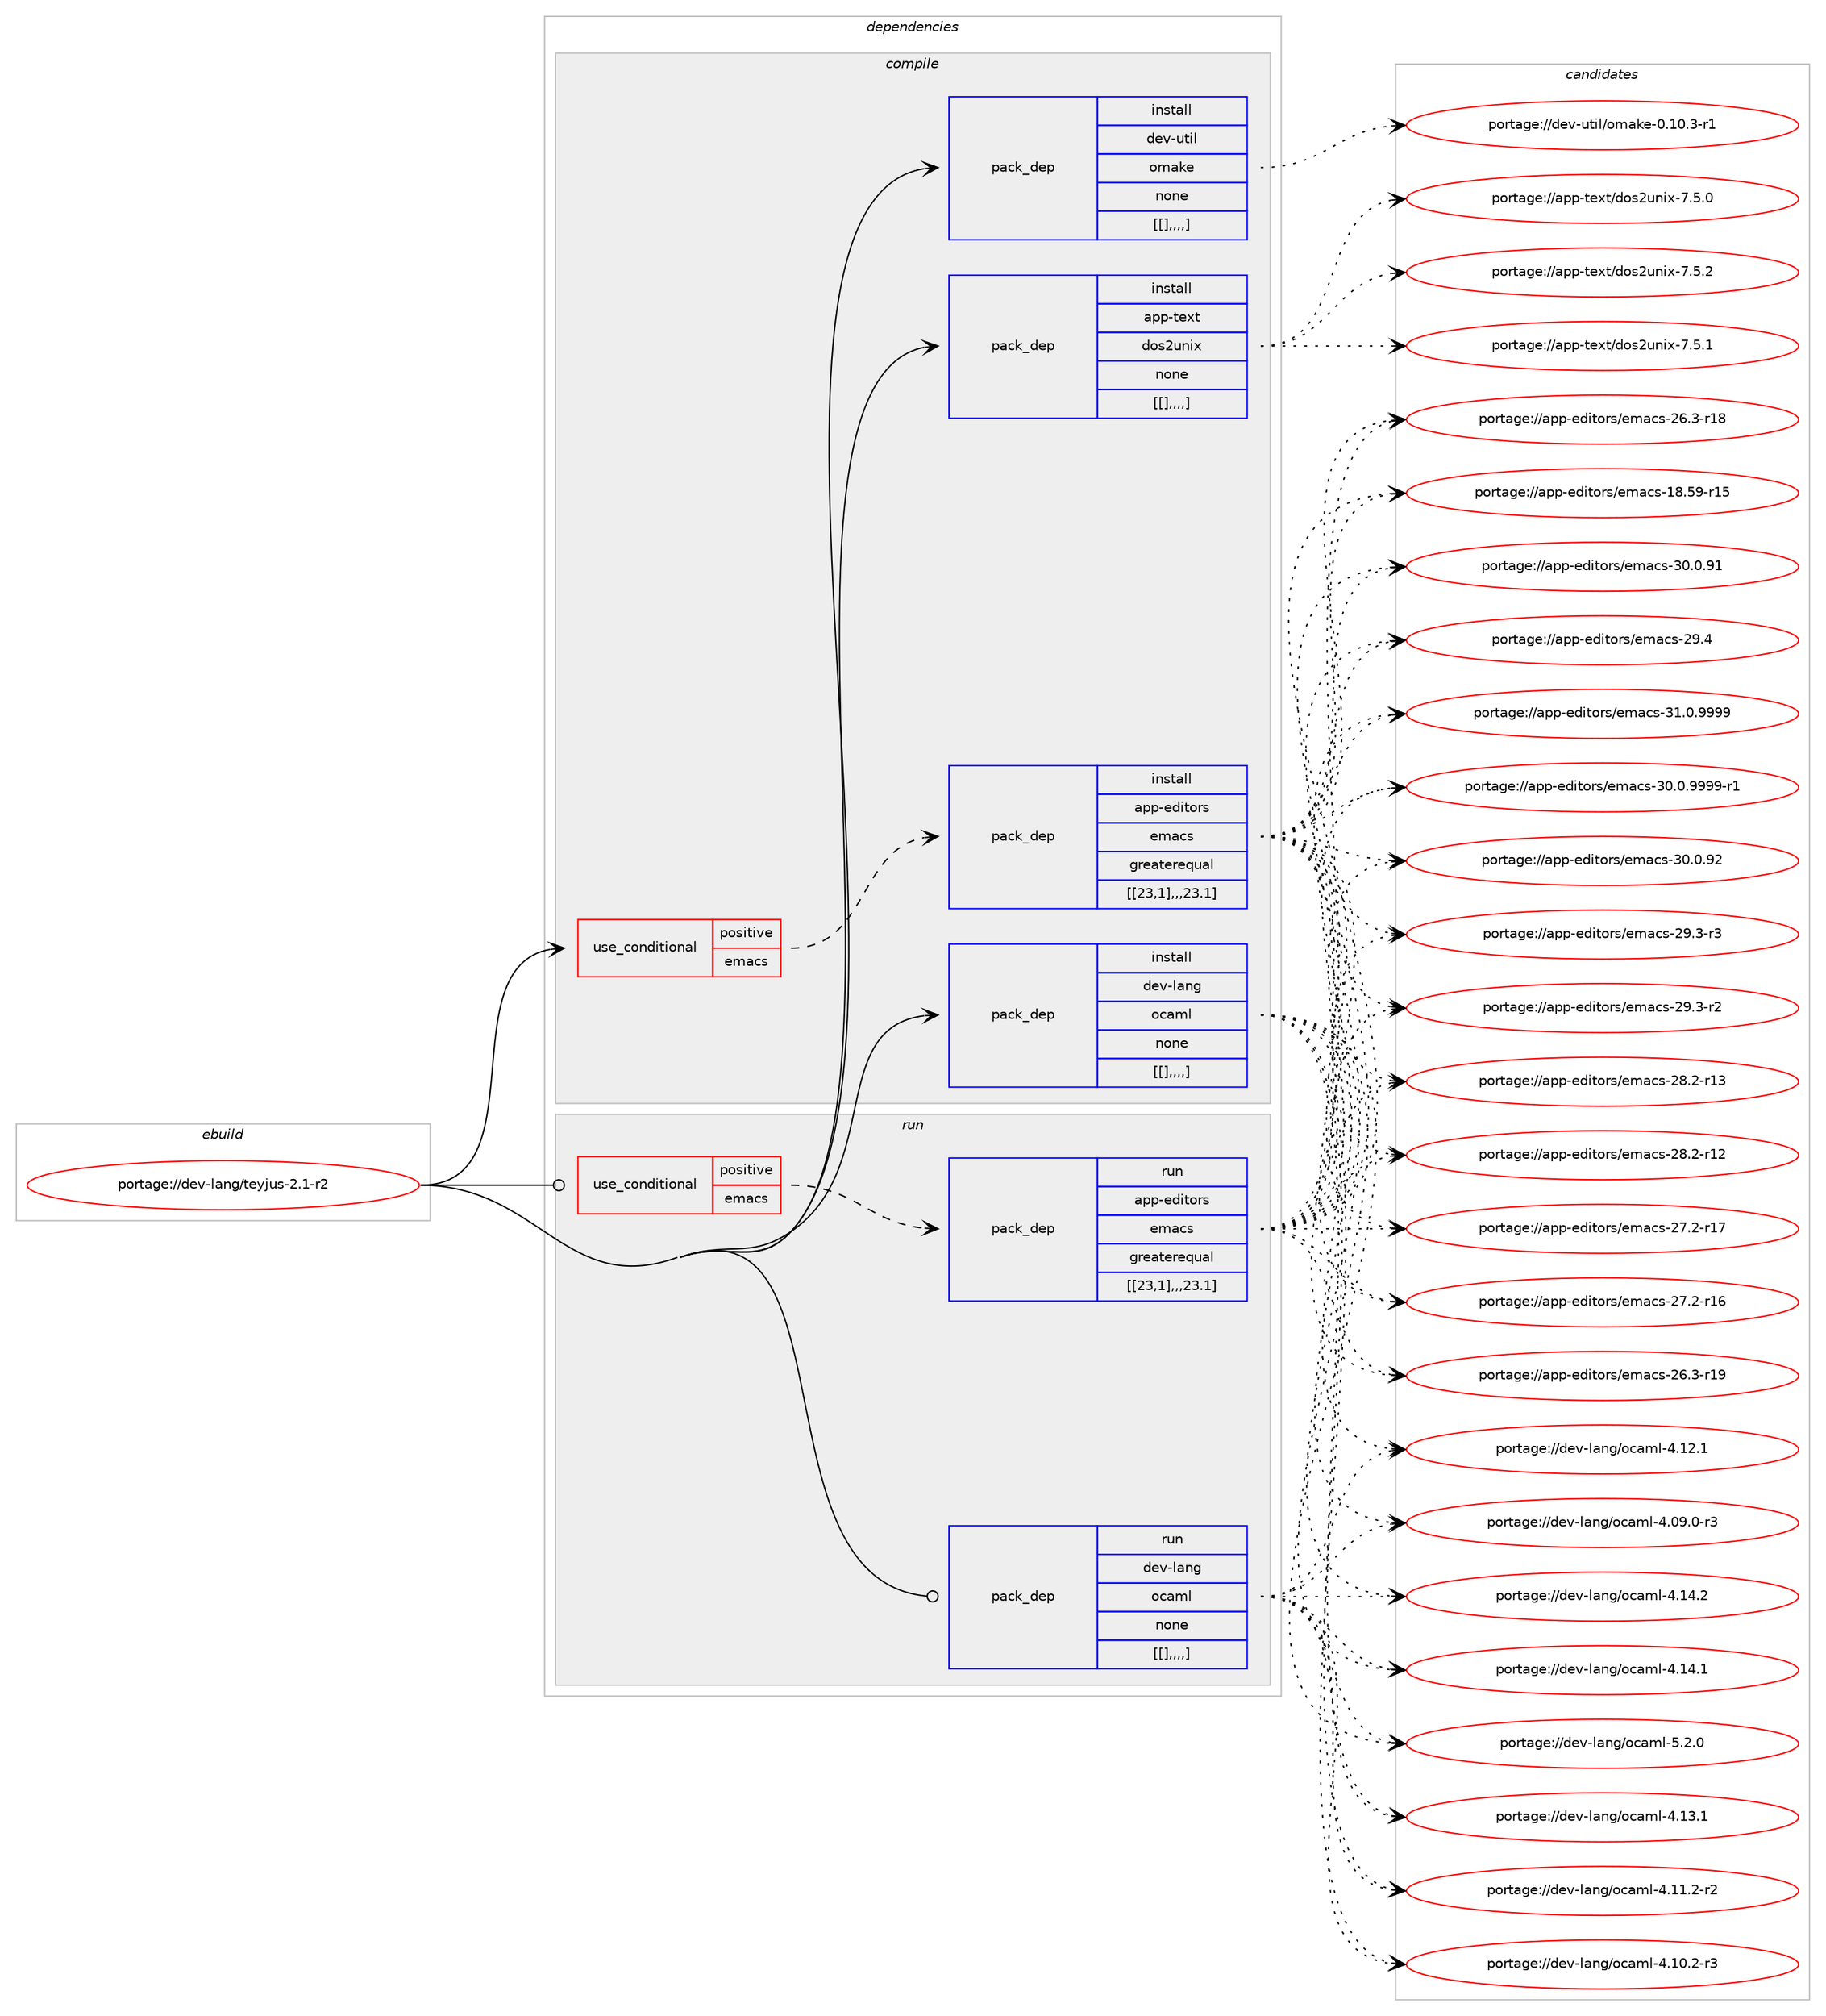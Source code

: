 digraph prolog {

# *************
# Graph options
# *************

newrank=true;
concentrate=true;
compound=true;
graph [rankdir=LR,fontname=Helvetica,fontsize=10,ranksep=1.5];#, ranksep=2.5, nodesep=0.2];
edge  [arrowhead=vee];
node  [fontname=Helvetica,fontsize=10];

# **********
# The ebuild
# **********

subgraph cluster_leftcol {
color=gray;
label=<<i>ebuild</i>>;
id [label="portage://dev-lang/teyjus-2.1-r2", color=red, width=4, href="../dev-lang/teyjus-2.1-r2.svg"];
}

# ****************
# The dependencies
# ****************

subgraph cluster_midcol {
color=gray;
label=<<i>dependencies</i>>;
subgraph cluster_compile {
fillcolor="#eeeeee";
style=filled;
label=<<i>compile</i>>;
subgraph cond25678 {
dependency105999 [label=<<TABLE BORDER="0" CELLBORDER="1" CELLSPACING="0" CELLPADDING="4"><TR><TD ROWSPAN="3" CELLPADDING="10">use_conditional</TD></TR><TR><TD>positive</TD></TR><TR><TD>emacs</TD></TR></TABLE>>, shape=none, color=red];
subgraph pack79160 {
dependency106005 [label=<<TABLE BORDER="0" CELLBORDER="1" CELLSPACING="0" CELLPADDING="4" WIDTH="220"><TR><TD ROWSPAN="6" CELLPADDING="30">pack_dep</TD></TR><TR><TD WIDTH="110">install</TD></TR><TR><TD>app-editors</TD></TR><TR><TD>emacs</TD></TR><TR><TD>greaterequal</TD></TR><TR><TD>[[23,1],,,23.1]</TD></TR></TABLE>>, shape=none, color=blue];
}
dependency105999:e -> dependency106005:w [weight=20,style="dashed",arrowhead="vee"];
}
id:e -> dependency105999:w [weight=20,style="solid",arrowhead="vee"];
subgraph pack79173 {
dependency106050 [label=<<TABLE BORDER="0" CELLBORDER="1" CELLSPACING="0" CELLPADDING="4" WIDTH="220"><TR><TD ROWSPAN="6" CELLPADDING="30">pack_dep</TD></TR><TR><TD WIDTH="110">install</TD></TR><TR><TD>app-text</TD></TR><TR><TD>dos2unix</TD></TR><TR><TD>none</TD></TR><TR><TD>[[],,,,]</TD></TR></TABLE>>, shape=none, color=blue];
}
id:e -> dependency106050:w [weight=20,style="solid",arrowhead="vee"];
subgraph pack79220 {
dependency106102 [label=<<TABLE BORDER="0" CELLBORDER="1" CELLSPACING="0" CELLPADDING="4" WIDTH="220"><TR><TD ROWSPAN="6" CELLPADDING="30">pack_dep</TD></TR><TR><TD WIDTH="110">install</TD></TR><TR><TD>dev-lang</TD></TR><TR><TD>ocaml</TD></TR><TR><TD>none</TD></TR><TR><TD>[[],,,,]</TD></TR></TABLE>>, shape=none, color=blue];
}
id:e -> dependency106102:w [weight=20,style="solid",arrowhead="vee"];
subgraph pack79229 {
dependency106110 [label=<<TABLE BORDER="0" CELLBORDER="1" CELLSPACING="0" CELLPADDING="4" WIDTH="220"><TR><TD ROWSPAN="6" CELLPADDING="30">pack_dep</TD></TR><TR><TD WIDTH="110">install</TD></TR><TR><TD>dev-util</TD></TR><TR><TD>omake</TD></TR><TR><TD>none</TD></TR><TR><TD>[[],,,,]</TD></TR></TABLE>>, shape=none, color=blue];
}
id:e -> dependency106110:w [weight=20,style="solid",arrowhead="vee"];
}
subgraph cluster_compileandrun {
fillcolor="#eeeeee";
style=filled;
label=<<i>compile and run</i>>;
}
subgraph cluster_run {
fillcolor="#eeeeee";
style=filled;
label=<<i>run</i>>;
subgraph cond25725 {
dependency106136 [label=<<TABLE BORDER="0" CELLBORDER="1" CELLSPACING="0" CELLPADDING="4"><TR><TD ROWSPAN="3" CELLPADDING="10">use_conditional</TD></TR><TR><TD>positive</TD></TR><TR><TD>emacs</TD></TR></TABLE>>, shape=none, color=red];
subgraph pack79247 {
dependency106184 [label=<<TABLE BORDER="0" CELLBORDER="1" CELLSPACING="0" CELLPADDING="4" WIDTH="220"><TR><TD ROWSPAN="6" CELLPADDING="30">pack_dep</TD></TR><TR><TD WIDTH="110">run</TD></TR><TR><TD>app-editors</TD></TR><TR><TD>emacs</TD></TR><TR><TD>greaterequal</TD></TR><TR><TD>[[23,1],,,23.1]</TD></TR></TABLE>>, shape=none, color=blue];
}
dependency106136:e -> dependency106184:w [weight=20,style="dashed",arrowhead="vee"];
}
id:e -> dependency106136:w [weight=20,style="solid",arrowhead="odot"];
subgraph pack79278 {
dependency106201 [label=<<TABLE BORDER="0" CELLBORDER="1" CELLSPACING="0" CELLPADDING="4" WIDTH="220"><TR><TD ROWSPAN="6" CELLPADDING="30">pack_dep</TD></TR><TR><TD WIDTH="110">run</TD></TR><TR><TD>dev-lang</TD></TR><TR><TD>ocaml</TD></TR><TR><TD>none</TD></TR><TR><TD>[[],,,,]</TD></TR></TABLE>>, shape=none, color=blue];
}
id:e -> dependency106201:w [weight=20,style="solid",arrowhead="odot"];
}
}

# **************
# The candidates
# **************

subgraph cluster_choices {
rank=same;
color=gray;
label=<<i>candidates</i>>;

subgraph choice78468 {
color=black;
nodesep=1;
choice971121124510110010511611111411547101109979911545514946484657575757 [label="portage://app-editors/emacs-31.0.9999", color=red, width=4,href="../app-editors/emacs-31.0.9999.svg"];
choice9711211245101100105116111114115471011099799115455148464846575757574511449 [label="portage://app-editors/emacs-30.0.9999-r1", color=red, width=4,href="../app-editors/emacs-30.0.9999-r1.svg"];
choice97112112451011001051161111141154710110997991154551484648465750 [label="portage://app-editors/emacs-30.0.92", color=red, width=4,href="../app-editors/emacs-30.0.92.svg"];
choice97112112451011001051161111141154710110997991154551484648465749 [label="portage://app-editors/emacs-30.0.91", color=red, width=4,href="../app-editors/emacs-30.0.91.svg"];
choice97112112451011001051161111141154710110997991154550574652 [label="portage://app-editors/emacs-29.4", color=red, width=4,href="../app-editors/emacs-29.4.svg"];
choice971121124510110010511611111411547101109979911545505746514511451 [label="portage://app-editors/emacs-29.3-r3", color=red, width=4,href="../app-editors/emacs-29.3-r3.svg"];
choice971121124510110010511611111411547101109979911545505746514511450 [label="portage://app-editors/emacs-29.3-r2", color=red, width=4,href="../app-editors/emacs-29.3-r2.svg"];
choice97112112451011001051161111141154710110997991154550564650451144951 [label="portage://app-editors/emacs-28.2-r13", color=red, width=4,href="../app-editors/emacs-28.2-r13.svg"];
choice97112112451011001051161111141154710110997991154550564650451144950 [label="portage://app-editors/emacs-28.2-r12", color=red, width=4,href="../app-editors/emacs-28.2-r12.svg"];
choice97112112451011001051161111141154710110997991154550554650451144955 [label="portage://app-editors/emacs-27.2-r17", color=red, width=4,href="../app-editors/emacs-27.2-r17.svg"];
choice97112112451011001051161111141154710110997991154550554650451144954 [label="portage://app-editors/emacs-27.2-r16", color=red, width=4,href="../app-editors/emacs-27.2-r16.svg"];
choice97112112451011001051161111141154710110997991154550544651451144957 [label="portage://app-editors/emacs-26.3-r19", color=red, width=4,href="../app-editors/emacs-26.3-r19.svg"];
choice97112112451011001051161111141154710110997991154550544651451144956 [label="portage://app-editors/emacs-26.3-r18", color=red, width=4,href="../app-editors/emacs-26.3-r18.svg"];
choice9711211245101100105116111114115471011099799115454956465357451144953 [label="portage://app-editors/emacs-18.59-r15", color=red, width=4,href="../app-editors/emacs-18.59-r15.svg"];
dependency106005:e -> choice971121124510110010511611111411547101109979911545514946484657575757:w [style=dotted,weight="100"];
dependency106005:e -> choice9711211245101100105116111114115471011099799115455148464846575757574511449:w [style=dotted,weight="100"];
dependency106005:e -> choice97112112451011001051161111141154710110997991154551484648465750:w [style=dotted,weight="100"];
dependency106005:e -> choice97112112451011001051161111141154710110997991154551484648465749:w [style=dotted,weight="100"];
dependency106005:e -> choice97112112451011001051161111141154710110997991154550574652:w [style=dotted,weight="100"];
dependency106005:e -> choice971121124510110010511611111411547101109979911545505746514511451:w [style=dotted,weight="100"];
dependency106005:e -> choice971121124510110010511611111411547101109979911545505746514511450:w [style=dotted,weight="100"];
dependency106005:e -> choice97112112451011001051161111141154710110997991154550564650451144951:w [style=dotted,weight="100"];
dependency106005:e -> choice97112112451011001051161111141154710110997991154550564650451144950:w [style=dotted,weight="100"];
dependency106005:e -> choice97112112451011001051161111141154710110997991154550554650451144955:w [style=dotted,weight="100"];
dependency106005:e -> choice97112112451011001051161111141154710110997991154550554650451144954:w [style=dotted,weight="100"];
dependency106005:e -> choice97112112451011001051161111141154710110997991154550544651451144957:w [style=dotted,weight="100"];
dependency106005:e -> choice97112112451011001051161111141154710110997991154550544651451144956:w [style=dotted,weight="100"];
dependency106005:e -> choice9711211245101100105116111114115471011099799115454956465357451144953:w [style=dotted,weight="100"];
}
subgraph choice78489 {
color=black;
nodesep=1;
choice97112112451161011201164710011111550117110105120455546534650 [label="portage://app-text/dos2unix-7.5.2", color=red, width=4,href="../app-text/dos2unix-7.5.2.svg"];
choice97112112451161011201164710011111550117110105120455546534649 [label="portage://app-text/dos2unix-7.5.1", color=red, width=4,href="../app-text/dos2unix-7.5.1.svg"];
choice97112112451161011201164710011111550117110105120455546534648 [label="portage://app-text/dos2unix-7.5.0", color=red, width=4,href="../app-text/dos2unix-7.5.0.svg"];
dependency106050:e -> choice97112112451161011201164710011111550117110105120455546534650:w [style=dotted,weight="100"];
dependency106050:e -> choice97112112451161011201164710011111550117110105120455546534649:w [style=dotted,weight="100"];
dependency106050:e -> choice97112112451161011201164710011111550117110105120455546534648:w [style=dotted,weight="100"];
}
subgraph choice78490 {
color=black;
nodesep=1;
choice1001011184510897110103471119997109108455346504648 [label="portage://dev-lang/ocaml-5.2.0", color=red, width=4,href="../dev-lang/ocaml-5.2.0.svg"];
choice100101118451089711010347111999710910845524649524650 [label="portage://dev-lang/ocaml-4.14.2", color=red, width=4,href="../dev-lang/ocaml-4.14.2.svg"];
choice100101118451089711010347111999710910845524649524649 [label="portage://dev-lang/ocaml-4.14.1", color=red, width=4,href="../dev-lang/ocaml-4.14.1.svg"];
choice100101118451089711010347111999710910845524649514649 [label="portage://dev-lang/ocaml-4.13.1", color=red, width=4,href="../dev-lang/ocaml-4.13.1.svg"];
choice100101118451089711010347111999710910845524649504649 [label="portage://dev-lang/ocaml-4.12.1", color=red, width=4,href="../dev-lang/ocaml-4.12.1.svg"];
choice1001011184510897110103471119997109108455246494946504511450 [label="portage://dev-lang/ocaml-4.11.2-r2", color=red, width=4,href="../dev-lang/ocaml-4.11.2-r2.svg"];
choice1001011184510897110103471119997109108455246494846504511451 [label="portage://dev-lang/ocaml-4.10.2-r3", color=red, width=4,href="../dev-lang/ocaml-4.10.2-r3.svg"];
choice1001011184510897110103471119997109108455246485746484511451 [label="portage://dev-lang/ocaml-4.09.0-r3", color=red, width=4,href="../dev-lang/ocaml-4.09.0-r3.svg"];
dependency106102:e -> choice1001011184510897110103471119997109108455346504648:w [style=dotted,weight="100"];
dependency106102:e -> choice100101118451089711010347111999710910845524649524650:w [style=dotted,weight="100"];
dependency106102:e -> choice100101118451089711010347111999710910845524649524649:w [style=dotted,weight="100"];
dependency106102:e -> choice100101118451089711010347111999710910845524649514649:w [style=dotted,weight="100"];
dependency106102:e -> choice100101118451089711010347111999710910845524649504649:w [style=dotted,weight="100"];
dependency106102:e -> choice1001011184510897110103471119997109108455246494946504511450:w [style=dotted,weight="100"];
dependency106102:e -> choice1001011184510897110103471119997109108455246494846504511451:w [style=dotted,weight="100"];
dependency106102:e -> choice1001011184510897110103471119997109108455246485746484511451:w [style=dotted,weight="100"];
}
subgraph choice78504 {
color=black;
nodesep=1;
choice100101118451171161051084711110997107101454846494846514511449 [label="portage://dev-util/omake-0.10.3-r1", color=red, width=4,href="../dev-util/omake-0.10.3-r1.svg"];
dependency106110:e -> choice100101118451171161051084711110997107101454846494846514511449:w [style=dotted,weight="100"];
}
subgraph choice78505 {
color=black;
nodesep=1;
choice971121124510110010511611111411547101109979911545514946484657575757 [label="portage://app-editors/emacs-31.0.9999", color=red, width=4,href="../app-editors/emacs-31.0.9999.svg"];
choice9711211245101100105116111114115471011099799115455148464846575757574511449 [label="portage://app-editors/emacs-30.0.9999-r1", color=red, width=4,href="../app-editors/emacs-30.0.9999-r1.svg"];
choice97112112451011001051161111141154710110997991154551484648465750 [label="portage://app-editors/emacs-30.0.92", color=red, width=4,href="../app-editors/emacs-30.0.92.svg"];
choice97112112451011001051161111141154710110997991154551484648465749 [label="portage://app-editors/emacs-30.0.91", color=red, width=4,href="../app-editors/emacs-30.0.91.svg"];
choice97112112451011001051161111141154710110997991154550574652 [label="portage://app-editors/emacs-29.4", color=red, width=4,href="../app-editors/emacs-29.4.svg"];
choice971121124510110010511611111411547101109979911545505746514511451 [label="portage://app-editors/emacs-29.3-r3", color=red, width=4,href="../app-editors/emacs-29.3-r3.svg"];
choice971121124510110010511611111411547101109979911545505746514511450 [label="portage://app-editors/emacs-29.3-r2", color=red, width=4,href="../app-editors/emacs-29.3-r2.svg"];
choice97112112451011001051161111141154710110997991154550564650451144951 [label="portage://app-editors/emacs-28.2-r13", color=red, width=4,href="../app-editors/emacs-28.2-r13.svg"];
choice97112112451011001051161111141154710110997991154550564650451144950 [label="portage://app-editors/emacs-28.2-r12", color=red, width=4,href="../app-editors/emacs-28.2-r12.svg"];
choice97112112451011001051161111141154710110997991154550554650451144955 [label="portage://app-editors/emacs-27.2-r17", color=red, width=4,href="../app-editors/emacs-27.2-r17.svg"];
choice97112112451011001051161111141154710110997991154550554650451144954 [label="portage://app-editors/emacs-27.2-r16", color=red, width=4,href="../app-editors/emacs-27.2-r16.svg"];
choice97112112451011001051161111141154710110997991154550544651451144957 [label="portage://app-editors/emacs-26.3-r19", color=red, width=4,href="../app-editors/emacs-26.3-r19.svg"];
choice97112112451011001051161111141154710110997991154550544651451144956 [label="portage://app-editors/emacs-26.3-r18", color=red, width=4,href="../app-editors/emacs-26.3-r18.svg"];
choice9711211245101100105116111114115471011099799115454956465357451144953 [label="portage://app-editors/emacs-18.59-r15", color=red, width=4,href="../app-editors/emacs-18.59-r15.svg"];
dependency106184:e -> choice971121124510110010511611111411547101109979911545514946484657575757:w [style=dotted,weight="100"];
dependency106184:e -> choice9711211245101100105116111114115471011099799115455148464846575757574511449:w [style=dotted,weight="100"];
dependency106184:e -> choice97112112451011001051161111141154710110997991154551484648465750:w [style=dotted,weight="100"];
dependency106184:e -> choice97112112451011001051161111141154710110997991154551484648465749:w [style=dotted,weight="100"];
dependency106184:e -> choice97112112451011001051161111141154710110997991154550574652:w [style=dotted,weight="100"];
dependency106184:e -> choice971121124510110010511611111411547101109979911545505746514511451:w [style=dotted,weight="100"];
dependency106184:e -> choice971121124510110010511611111411547101109979911545505746514511450:w [style=dotted,weight="100"];
dependency106184:e -> choice97112112451011001051161111141154710110997991154550564650451144951:w [style=dotted,weight="100"];
dependency106184:e -> choice97112112451011001051161111141154710110997991154550564650451144950:w [style=dotted,weight="100"];
dependency106184:e -> choice97112112451011001051161111141154710110997991154550554650451144955:w [style=dotted,weight="100"];
dependency106184:e -> choice97112112451011001051161111141154710110997991154550554650451144954:w [style=dotted,weight="100"];
dependency106184:e -> choice97112112451011001051161111141154710110997991154550544651451144957:w [style=dotted,weight="100"];
dependency106184:e -> choice97112112451011001051161111141154710110997991154550544651451144956:w [style=dotted,weight="100"];
dependency106184:e -> choice9711211245101100105116111114115471011099799115454956465357451144953:w [style=dotted,weight="100"];
}
subgraph choice78517 {
color=black;
nodesep=1;
choice1001011184510897110103471119997109108455346504648 [label="portage://dev-lang/ocaml-5.2.0", color=red, width=4,href="../dev-lang/ocaml-5.2.0.svg"];
choice100101118451089711010347111999710910845524649524650 [label="portage://dev-lang/ocaml-4.14.2", color=red, width=4,href="../dev-lang/ocaml-4.14.2.svg"];
choice100101118451089711010347111999710910845524649524649 [label="portage://dev-lang/ocaml-4.14.1", color=red, width=4,href="../dev-lang/ocaml-4.14.1.svg"];
choice100101118451089711010347111999710910845524649514649 [label="portage://dev-lang/ocaml-4.13.1", color=red, width=4,href="../dev-lang/ocaml-4.13.1.svg"];
choice100101118451089711010347111999710910845524649504649 [label="portage://dev-lang/ocaml-4.12.1", color=red, width=4,href="../dev-lang/ocaml-4.12.1.svg"];
choice1001011184510897110103471119997109108455246494946504511450 [label="portage://dev-lang/ocaml-4.11.2-r2", color=red, width=4,href="../dev-lang/ocaml-4.11.2-r2.svg"];
choice1001011184510897110103471119997109108455246494846504511451 [label="portage://dev-lang/ocaml-4.10.2-r3", color=red, width=4,href="../dev-lang/ocaml-4.10.2-r3.svg"];
choice1001011184510897110103471119997109108455246485746484511451 [label="portage://dev-lang/ocaml-4.09.0-r3", color=red, width=4,href="../dev-lang/ocaml-4.09.0-r3.svg"];
dependency106201:e -> choice1001011184510897110103471119997109108455346504648:w [style=dotted,weight="100"];
dependency106201:e -> choice100101118451089711010347111999710910845524649524650:w [style=dotted,weight="100"];
dependency106201:e -> choice100101118451089711010347111999710910845524649524649:w [style=dotted,weight="100"];
dependency106201:e -> choice100101118451089711010347111999710910845524649514649:w [style=dotted,weight="100"];
dependency106201:e -> choice100101118451089711010347111999710910845524649504649:w [style=dotted,weight="100"];
dependency106201:e -> choice1001011184510897110103471119997109108455246494946504511450:w [style=dotted,weight="100"];
dependency106201:e -> choice1001011184510897110103471119997109108455246494846504511451:w [style=dotted,weight="100"];
dependency106201:e -> choice1001011184510897110103471119997109108455246485746484511451:w [style=dotted,weight="100"];
}
}

}
